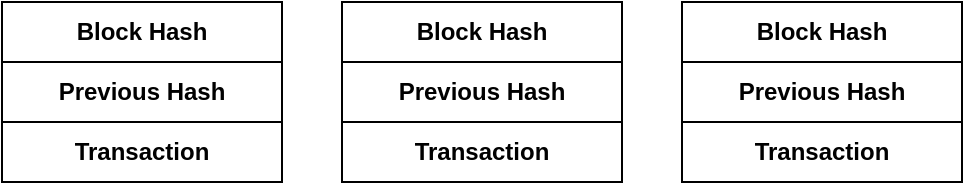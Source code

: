 <mxfile version="21.6.6" type="github">
  <diagram name="第 1 页" id="G5L_wh-muICH8cQnMGJO">
    <mxGraphModel dx="800" dy="764" grid="1" gridSize="10" guides="1" tooltips="1" connect="1" arrows="1" fold="1" page="1" pageScale="1" pageWidth="827" pageHeight="1169" math="0" shadow="0">
      <root>
        <mxCell id="0" />
        <mxCell id="1" parent="0" />
        <mxCell id="QsAhLmN5fOPtAmaxyoGh-1" value="&lt;b&gt;Block Hash&lt;/b&gt;" style="swimlane;fontStyle=0;childLayout=stackLayout;horizontal=1;startSize=30;horizontalStack=0;resizeParent=1;resizeParentMax=0;resizeLast=0;collapsible=1;marginBottom=0;whiteSpace=wrap;html=1;" vertex="1" parent="1">
          <mxGeometry x="80" y="320" width="140" height="60" as="geometry" />
        </mxCell>
        <mxCell id="QsAhLmN5fOPtAmaxyoGh-2" value="&lt;b&gt;Previous Hash&lt;/b&gt;" style="text;strokeColor=none;fillColor=none;align=center;verticalAlign=middle;spacingLeft=4;spacingRight=4;overflow=hidden;points=[[0,0.5],[1,0.5]];portConstraint=eastwest;rotatable=0;whiteSpace=wrap;html=1;" vertex="1" parent="QsAhLmN5fOPtAmaxyoGh-1">
          <mxGeometry y="30" width="140" height="30" as="geometry" />
        </mxCell>
        <mxCell id="QsAhLmN5fOPtAmaxyoGh-5" value="&lt;b&gt;Transaction&lt;/b&gt;" style="rounded=0;whiteSpace=wrap;html=1;" vertex="1" parent="1">
          <mxGeometry x="80" y="380" width="140" height="30" as="geometry" />
        </mxCell>
        <mxCell id="QsAhLmN5fOPtAmaxyoGh-6" value="&lt;b&gt;Block Hash&lt;/b&gt;" style="swimlane;fontStyle=0;childLayout=stackLayout;horizontal=1;startSize=30;horizontalStack=0;resizeParent=1;resizeParentMax=0;resizeLast=0;collapsible=1;marginBottom=0;whiteSpace=wrap;html=1;" vertex="1" parent="1">
          <mxGeometry x="250" y="320" width="140" height="60" as="geometry" />
        </mxCell>
        <mxCell id="QsAhLmN5fOPtAmaxyoGh-7" value="&lt;b&gt;Previous Hash&lt;/b&gt;" style="text;strokeColor=none;fillColor=none;align=center;verticalAlign=middle;spacingLeft=4;spacingRight=4;overflow=hidden;points=[[0,0.5],[1,0.5]];portConstraint=eastwest;rotatable=0;whiteSpace=wrap;html=1;" vertex="1" parent="QsAhLmN5fOPtAmaxyoGh-6">
          <mxGeometry y="30" width="140" height="30" as="geometry" />
        </mxCell>
        <mxCell id="QsAhLmN5fOPtAmaxyoGh-8" value="&lt;b&gt;Transaction&lt;/b&gt;" style="rounded=0;whiteSpace=wrap;html=1;" vertex="1" parent="1">
          <mxGeometry x="250" y="380" width="140" height="30" as="geometry" />
        </mxCell>
        <mxCell id="QsAhLmN5fOPtAmaxyoGh-9" value="&lt;b&gt;Block Hash&lt;/b&gt;" style="swimlane;fontStyle=0;childLayout=stackLayout;horizontal=1;startSize=30;horizontalStack=0;resizeParent=1;resizeParentMax=0;resizeLast=0;collapsible=1;marginBottom=0;whiteSpace=wrap;html=1;" vertex="1" parent="1">
          <mxGeometry x="420" y="320" width="140" height="60" as="geometry" />
        </mxCell>
        <mxCell id="QsAhLmN5fOPtAmaxyoGh-10" value="&lt;b&gt;Previous Hash&lt;/b&gt;" style="text;strokeColor=none;fillColor=none;align=center;verticalAlign=middle;spacingLeft=4;spacingRight=4;overflow=hidden;points=[[0,0.5],[1,0.5]];portConstraint=eastwest;rotatable=0;whiteSpace=wrap;html=1;" vertex="1" parent="QsAhLmN5fOPtAmaxyoGh-9">
          <mxGeometry y="30" width="140" height="30" as="geometry" />
        </mxCell>
        <mxCell id="QsAhLmN5fOPtAmaxyoGh-11" value="&lt;b&gt;Transaction&lt;/b&gt;" style="rounded=0;whiteSpace=wrap;html=1;" vertex="1" parent="1">
          <mxGeometry x="420" y="380" width="140" height="30" as="geometry" />
        </mxCell>
      </root>
    </mxGraphModel>
  </diagram>
</mxfile>
